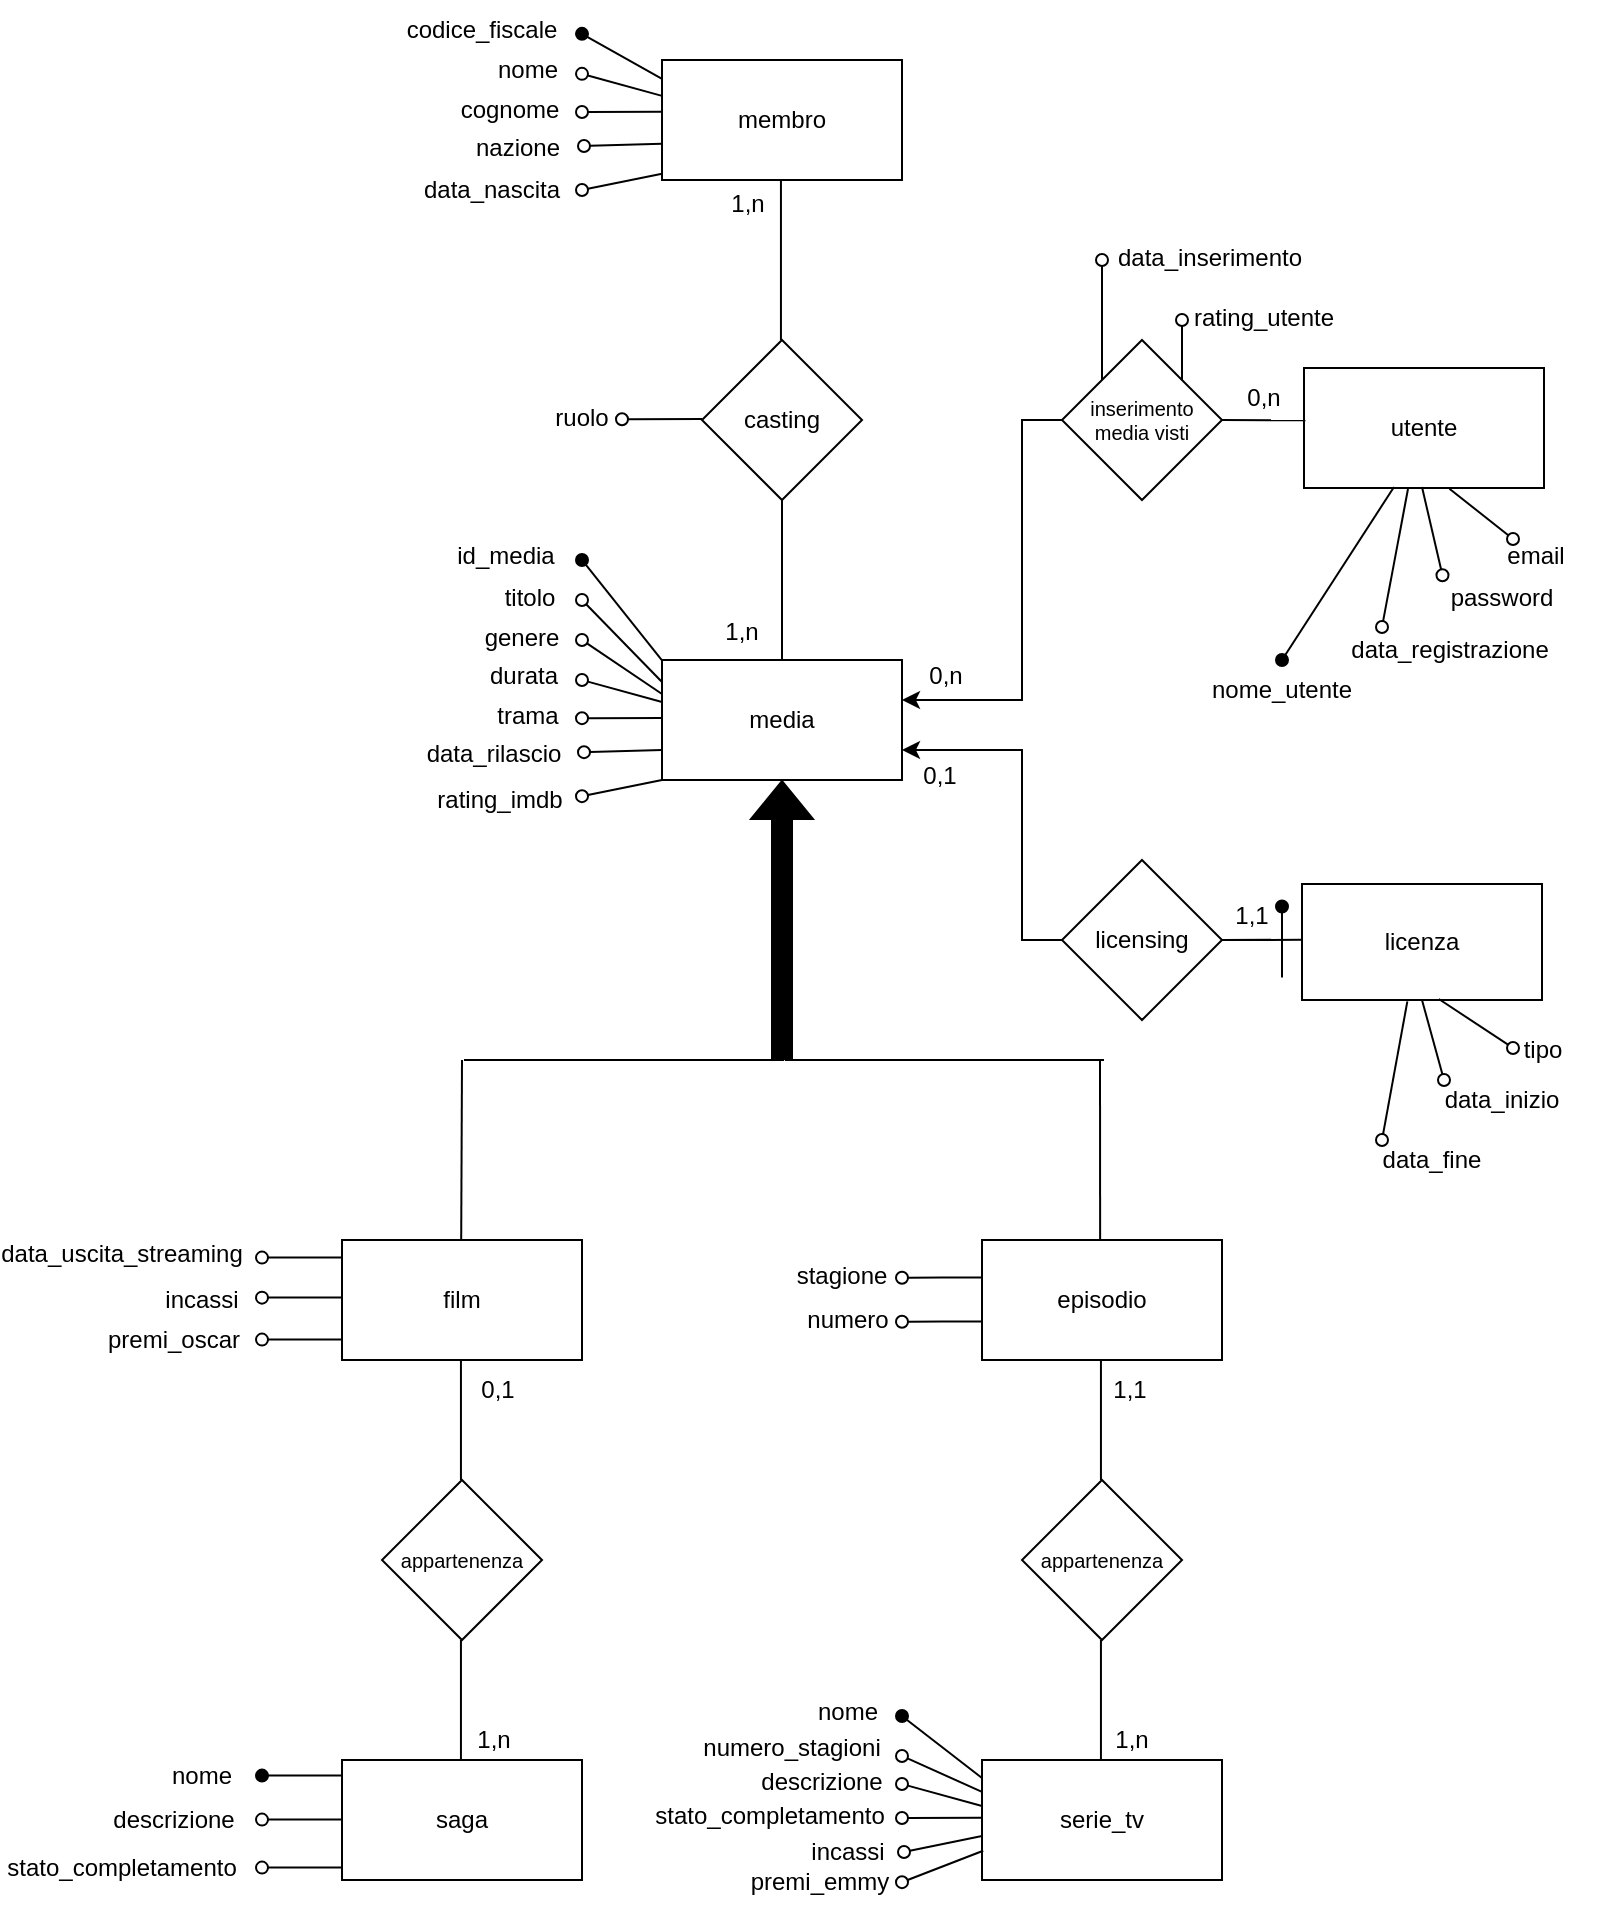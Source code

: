 <mxfile version="27.1.0">
  <diagram name="Page-1" id="vE6Pk_aVm6t82n-wlcTE">
    <mxGraphModel dx="1018" dy="609" grid="1" gridSize="10" guides="1" tooltips="1" connect="1" arrows="1" fold="1" page="1" pageScale="1" pageWidth="827" pageHeight="1169" math="0" shadow="0">
      <root>
        <mxCell id="0" />
        <mxCell id="1" parent="0" />
        <mxCell id="9Uc9kh_EMYb7eTTgJk2r-1" value="media" style="rounded=0;whiteSpace=wrap;html=1;" parent="1" vertex="1">
          <mxGeometry x="343" y="390" width="120" height="60" as="geometry" />
        </mxCell>
        <mxCell id="9Uc9kh_EMYb7eTTgJk2r-2" value="film" style="rounded=0;whiteSpace=wrap;html=1;" parent="1" vertex="1">
          <mxGeometry x="183" y="680" width="120" height="60" as="geometry" />
        </mxCell>
        <mxCell id="9Uc9kh_EMYb7eTTgJk2r-3" value="episodio" style="rounded=0;whiteSpace=wrap;html=1;" parent="1" vertex="1">
          <mxGeometry x="503" y="680" width="120" height="60" as="geometry" />
        </mxCell>
        <mxCell id="9Uc9kh_EMYb7eTTgJk2r-4" value="membro" style="rounded=0;whiteSpace=wrap;html=1;" parent="1" vertex="1">
          <mxGeometry x="343" y="90" width="120" height="60" as="geometry" />
        </mxCell>
        <mxCell id="9Uc9kh_EMYb7eTTgJk2r-5" value="licenza" style="rounded=0;whiteSpace=wrap;html=1;" parent="1" vertex="1">
          <mxGeometry x="663" y="502" width="120" height="58" as="geometry" />
        </mxCell>
        <mxCell id="9Uc9kh_EMYb7eTTgJk2r-6" value="" style="shape=flexArrow;endArrow=classic;html=1;rounded=0;fillColor=light-dark(#000000,#FFFFFF);gradientColor=none;fillStyle=solid;" parent="1" edge="1">
          <mxGeometry width="50" height="50" relative="1" as="geometry">
            <mxPoint x="403" y="590" as="sourcePoint" />
            <mxPoint x="403" y="450" as="targetPoint" />
          </mxGeometry>
        </mxCell>
        <mxCell id="9Uc9kh_EMYb7eTTgJk2r-142" style="edgeStyle=orthogonalEdgeStyle;rounded=0;orthogonalLoop=1;jettySize=auto;html=1;entryX=1;entryY=0.75;entryDx=0;entryDy=0;" parent="1" source="9Uc9kh_EMYb7eTTgJk2r-7" target="9Uc9kh_EMYb7eTTgJk2r-1" edge="1">
          <mxGeometry relative="1" as="geometry">
            <Array as="points">
              <mxPoint x="523" y="530" />
              <mxPoint x="523" y="435" />
            </Array>
          </mxGeometry>
        </mxCell>
        <mxCell id="9Uc9kh_EMYb7eTTgJk2r-7" value="licensing" style="rhombus;whiteSpace=wrap;html=1;" parent="1" vertex="1">
          <mxGeometry x="543" y="490" width="80" height="80" as="geometry" />
        </mxCell>
        <mxCell id="9Uc9kh_EMYb7eTTgJk2r-8" value="casting" style="rhombus;whiteSpace=wrap;html=1;" parent="1" vertex="1">
          <mxGeometry x="363" y="230" width="80" height="80" as="geometry" />
        </mxCell>
        <mxCell id="9Uc9kh_EMYb7eTTgJk2r-10" value="appartenenza" style="rhombus;whiteSpace=wrap;html=1;fontSize=10;" parent="1" vertex="1">
          <mxGeometry x="523" y="800" width="80" height="80" as="geometry" />
        </mxCell>
        <mxCell id="9Uc9kh_EMYb7eTTgJk2r-11" value="serie_tv" style="rounded=0;whiteSpace=wrap;html=1;" parent="1" vertex="1">
          <mxGeometry x="503" y="940" width="120" height="60" as="geometry" />
        </mxCell>
        <mxCell id="9Uc9kh_EMYb7eTTgJk2r-12" value="saga" style="rounded=0;whiteSpace=wrap;html=1;" parent="1" vertex="1">
          <mxGeometry x="183" y="940" width="120" height="60" as="geometry" />
        </mxCell>
        <mxCell id="9Uc9kh_EMYb7eTTgJk2r-13" value="" style="endArrow=none;html=1;rounded=0;" parent="1" edge="1">
          <mxGeometry width="50" height="50" relative="1" as="geometry">
            <mxPoint x="242.6" y="680" as="sourcePoint" />
            <mxPoint x="243" y="590" as="targetPoint" />
          </mxGeometry>
        </mxCell>
        <mxCell id="9Uc9kh_EMYb7eTTgJk2r-14" value="" style="endArrow=none;html=1;rounded=0;" parent="1" edge="1">
          <mxGeometry width="50" height="50" relative="1" as="geometry">
            <mxPoint x="562.07" y="680" as="sourcePoint" />
            <mxPoint x="562" y="590" as="targetPoint" />
          </mxGeometry>
        </mxCell>
        <mxCell id="9Uc9kh_EMYb7eTTgJk2r-15" value="" style="endArrow=none;html=1;rounded=0;" parent="1" edge="1">
          <mxGeometry width="50" height="50" relative="1" as="geometry">
            <mxPoint x="244" y="590" as="sourcePoint" />
            <mxPoint x="404" y="590" as="targetPoint" />
          </mxGeometry>
        </mxCell>
        <mxCell id="9Uc9kh_EMYb7eTTgJk2r-16" value="" style="endArrow=none;html=1;rounded=0;" parent="1" edge="1">
          <mxGeometry width="50" height="50" relative="1" as="geometry">
            <mxPoint x="404.4" y="590" as="sourcePoint" />
            <mxPoint x="564" y="590" as="targetPoint" />
          </mxGeometry>
        </mxCell>
        <mxCell id="9Uc9kh_EMYb7eTTgJk2r-17" value="" style="endArrow=none;html=1;rounded=0;entryX=0.5;entryY=1;entryDx=0;entryDy=0;" parent="1" target="9Uc9kh_EMYb7eTTgJk2r-8" edge="1">
          <mxGeometry width="50" height="50" relative="1" as="geometry">
            <mxPoint x="403" y="390" as="sourcePoint" />
            <mxPoint x="453" y="340" as="targetPoint" />
          </mxGeometry>
        </mxCell>
        <mxCell id="9Uc9kh_EMYb7eTTgJk2r-18" value="" style="endArrow=none;html=1;rounded=0;entryX=0.5;entryY=1;entryDx=0;entryDy=0;" parent="1" edge="1">
          <mxGeometry width="50" height="50" relative="1" as="geometry">
            <mxPoint x="402.47" y="230" as="sourcePoint" />
            <mxPoint x="402.47" y="150" as="targetPoint" />
          </mxGeometry>
        </mxCell>
        <mxCell id="9Uc9kh_EMYb7eTTgJk2r-20" value="" style="endArrow=none;html=1;rounded=0;entryX=0;entryY=0.481;entryDx=0;entryDy=0;entryPerimeter=0;exitX=1;exitY=0.5;exitDx=0;exitDy=0;" parent="1" source="9Uc9kh_EMYb7eTTgJk2r-7" target="9Uc9kh_EMYb7eTTgJk2r-5" edge="1">
          <mxGeometry width="50" height="50" relative="1" as="geometry">
            <mxPoint x="626" y="531.47" as="sourcePoint" />
            <mxPoint x="706" y="532" as="targetPoint" />
          </mxGeometry>
        </mxCell>
        <mxCell id="9Uc9kh_EMYb7eTTgJk2r-21" value="" style="endArrow=none;html=1;rounded=0;" parent="1" edge="1">
          <mxGeometry width="50" height="50" relative="1" as="geometry">
            <mxPoint x="562.47" y="800" as="sourcePoint" />
            <mxPoint x="562.47" y="740" as="targetPoint" />
          </mxGeometry>
        </mxCell>
        <mxCell id="9Uc9kh_EMYb7eTTgJk2r-22" value="" style="endArrow=none;html=1;rounded=0;" parent="1" edge="1">
          <mxGeometry width="50" height="50" relative="1" as="geometry">
            <mxPoint x="562.47" y="940" as="sourcePoint" />
            <mxPoint x="562.47" y="880" as="targetPoint" />
          </mxGeometry>
        </mxCell>
        <mxCell id="9Uc9kh_EMYb7eTTgJk2r-23" value="appartenenza" style="rhombus;whiteSpace=wrap;html=1;fontSize=10;" parent="1" vertex="1">
          <mxGeometry x="203" y="800" width="80" height="80" as="geometry" />
        </mxCell>
        <mxCell id="9Uc9kh_EMYb7eTTgJk2r-24" value="" style="endArrow=none;html=1;rounded=0;" parent="1" edge="1">
          <mxGeometry width="50" height="50" relative="1" as="geometry">
            <mxPoint x="242.47" y="800" as="sourcePoint" />
            <mxPoint x="242.47" y="740" as="targetPoint" />
          </mxGeometry>
        </mxCell>
        <mxCell id="9Uc9kh_EMYb7eTTgJk2r-25" value="" style="endArrow=none;html=1;rounded=0;" parent="1" edge="1">
          <mxGeometry width="50" height="50" relative="1" as="geometry">
            <mxPoint x="242.47" y="940" as="sourcePoint" />
            <mxPoint x="242.47" y="880" as="targetPoint" />
          </mxGeometry>
        </mxCell>
        <mxCell id="9Uc9kh_EMYb7eTTgJk2r-26" value="0,1" style="text;html=1;align=center;verticalAlign=middle;whiteSpace=wrap;rounded=0;" parent="1" vertex="1">
          <mxGeometry x="231" y="740" width="60" height="30" as="geometry" />
        </mxCell>
        <mxCell id="9Uc9kh_EMYb7eTTgJk2r-27" value="1,n" style="text;html=1;align=center;verticalAlign=middle;whiteSpace=wrap;rounded=0;" parent="1" vertex="1">
          <mxGeometry x="229" y="915" width="60" height="30" as="geometry" />
        </mxCell>
        <mxCell id="9Uc9kh_EMYb7eTTgJk2r-28" value="1,n" style="text;html=1;align=center;verticalAlign=middle;whiteSpace=wrap;rounded=0;" parent="1" vertex="1">
          <mxGeometry x="353" y="361" width="60" height="30" as="geometry" />
        </mxCell>
        <mxCell id="9Uc9kh_EMYb7eTTgJk2r-29" value="1,n" style="text;html=1;align=center;verticalAlign=middle;whiteSpace=wrap;rounded=0;" parent="1" vertex="1">
          <mxGeometry x="356" y="147" width="60" height="30" as="geometry" />
        </mxCell>
        <mxCell id="9Uc9kh_EMYb7eTTgJk2r-30" value="0,1" style="text;html=1;align=center;verticalAlign=middle;whiteSpace=wrap;rounded=0;" parent="1" vertex="1">
          <mxGeometry x="452" y="433" width="60" height="30" as="geometry" />
        </mxCell>
        <mxCell id="9Uc9kh_EMYb7eTTgJk2r-32" value="1,1" style="text;html=1;align=center;verticalAlign=middle;whiteSpace=wrap;rounded=0;" parent="1" vertex="1">
          <mxGeometry x="608" y="503" width="60" height="30" as="geometry" />
        </mxCell>
        <mxCell id="9Uc9kh_EMYb7eTTgJk2r-33" value="1,1" style="text;html=1;align=center;verticalAlign=middle;whiteSpace=wrap;rounded=0;" parent="1" vertex="1">
          <mxGeometry x="547" y="740" width="60" height="30" as="geometry" />
        </mxCell>
        <mxCell id="9Uc9kh_EMYb7eTTgJk2r-34" value="1,n" style="text;html=1;align=center;verticalAlign=middle;whiteSpace=wrap;rounded=0;" parent="1" vertex="1">
          <mxGeometry x="548" y="915" width="60" height="30" as="geometry" />
        </mxCell>
        <mxCell id="9Uc9kh_EMYb7eTTgJk2r-35" value="ruolo" style="text;html=1;align=center;verticalAlign=middle;whiteSpace=wrap;rounded=0;" parent="1" vertex="1">
          <mxGeometry x="273" y="254" width="60" height="30" as="geometry" />
        </mxCell>
        <mxCell id="9Uc9kh_EMYb7eTTgJk2r-36" value="codice_fiscale" style="text;html=1;align=center;verticalAlign=middle;whiteSpace=wrap;rounded=0;" parent="1" vertex="1">
          <mxGeometry x="223" y="60" width="60" height="30" as="geometry" />
        </mxCell>
        <mxCell id="9Uc9kh_EMYb7eTTgJk2r-37" value="nome" style="text;html=1;align=center;verticalAlign=middle;whiteSpace=wrap;rounded=0;" parent="1" vertex="1">
          <mxGeometry x="246" y="80" width="60" height="30" as="geometry" />
        </mxCell>
        <mxCell id="9Uc9kh_EMYb7eTTgJk2r-38" value="cognome" style="text;html=1;align=center;verticalAlign=middle;whiteSpace=wrap;rounded=0;" parent="1" vertex="1">
          <mxGeometry x="237" y="100" width="60" height="30" as="geometry" />
        </mxCell>
        <mxCell id="9Uc9kh_EMYb7eTTgJk2r-39" value="nazione" style="text;html=1;align=center;verticalAlign=middle;whiteSpace=wrap;rounded=0;" parent="1" vertex="1">
          <mxGeometry x="241" y="119" width="60" height="30" as="geometry" />
        </mxCell>
        <mxCell id="9Uc9kh_EMYb7eTTgJk2r-40" value="data_nascita" style="text;html=1;align=center;verticalAlign=middle;whiteSpace=wrap;rounded=0;" parent="1" vertex="1">
          <mxGeometry x="218" y="140" width="80" height="30" as="geometry" />
        </mxCell>
        <mxCell id="9Uc9kh_EMYb7eTTgJk2r-41" value="id_media" style="text;html=1;align=center;verticalAlign=middle;whiteSpace=wrap;rounded=0;" parent="1" vertex="1">
          <mxGeometry x="235" y="323" width="60" height="30" as="geometry" />
        </mxCell>
        <mxCell id="9Uc9kh_EMYb7eTTgJk2r-43" value="titolo" style="text;html=1;align=center;verticalAlign=middle;whiteSpace=wrap;rounded=0;" parent="1" vertex="1">
          <mxGeometry x="247" y="344" width="60" height="30" as="geometry" />
        </mxCell>
        <mxCell id="9Uc9kh_EMYb7eTTgJk2r-44" value="durata" style="text;html=1;align=center;verticalAlign=middle;whiteSpace=wrap;rounded=0;" parent="1" vertex="1">
          <mxGeometry x="244" y="383" width="60" height="30" as="geometry" />
        </mxCell>
        <mxCell id="9Uc9kh_EMYb7eTTgJk2r-45" value="genere" style="text;html=1;align=center;verticalAlign=middle;whiteSpace=wrap;rounded=0;" parent="1" vertex="1">
          <mxGeometry x="243" y="364" width="60" height="30" as="geometry" />
        </mxCell>
        <mxCell id="9Uc9kh_EMYb7eTTgJk2r-46" value="rating_imdb" style="text;html=1;align=center;verticalAlign=middle;whiteSpace=wrap;rounded=0;" parent="1" vertex="1">
          <mxGeometry x="232" y="445" width="60" height="30" as="geometry" />
        </mxCell>
        <mxCell id="9Uc9kh_EMYb7eTTgJk2r-48" value="tipo" style="text;html=1;align=center;verticalAlign=middle;whiteSpace=wrap;rounded=0;" parent="1" vertex="1">
          <mxGeometry x="759" y="570" width="49" height="30" as="geometry" />
        </mxCell>
        <mxCell id="9Uc9kh_EMYb7eTTgJk2r-49" value="data_inizio" style="text;html=1;align=center;verticalAlign=middle;whiteSpace=wrap;rounded=0;" parent="1" vertex="1">
          <mxGeometry x="733" y="597" width="60" height="25" as="geometry" />
        </mxCell>
        <mxCell id="9Uc9kh_EMYb7eTTgJk2r-50" value="data_fine" style="text;html=1;align=center;verticalAlign=middle;whiteSpace=wrap;rounded=0;" parent="1" vertex="1">
          <mxGeometry x="698" y="625" width="60" height="30" as="geometry" />
        </mxCell>
        <mxCell id="9Uc9kh_EMYb7eTTgJk2r-51" value="stagione" style="text;html=1;align=center;verticalAlign=middle;whiteSpace=wrap;rounded=0;" parent="1" vertex="1">
          <mxGeometry x="403" y="683" width="60" height="30" as="geometry" />
        </mxCell>
        <mxCell id="9Uc9kh_EMYb7eTTgJk2r-52" value="numero_stagioni" style="text;html=1;align=center;verticalAlign=middle;whiteSpace=wrap;rounded=0;" parent="1" vertex="1">
          <mxGeometry x="378" y="919" width="60" height="30" as="geometry" />
        </mxCell>
        <mxCell id="9Uc9kh_EMYb7eTTgJk2r-53" value="nome" style="text;html=1;align=center;verticalAlign=middle;whiteSpace=wrap;rounded=0;" parent="1" vertex="1">
          <mxGeometry x="406" y="901" width="60" height="30" as="geometry" />
        </mxCell>
        <mxCell id="9Uc9kh_EMYb7eTTgJk2r-54" value="incassi" style="text;html=1;align=center;verticalAlign=middle;whiteSpace=wrap;rounded=0;" parent="1" vertex="1">
          <mxGeometry x="406" y="971" width="60" height="30" as="geometry" />
        </mxCell>
        <mxCell id="9Uc9kh_EMYb7eTTgJk2r-55" value="premi_emmy" style="text;html=1;align=center;verticalAlign=middle;whiteSpace=wrap;rounded=0;" parent="1" vertex="1">
          <mxGeometry x="392" y="986" width="60" height="30" as="geometry" />
        </mxCell>
        <mxCell id="9Uc9kh_EMYb7eTTgJk2r-56" value="incassi" style="text;html=1;align=center;verticalAlign=middle;whiteSpace=wrap;rounded=0;" parent="1" vertex="1">
          <mxGeometry x="83" y="695" width="60" height="30" as="geometry" />
        </mxCell>
        <mxCell id="9Uc9kh_EMYb7eTTgJk2r-57" value="premi_oscar" style="text;html=1;align=center;verticalAlign=middle;whiteSpace=wrap;rounded=0;" parent="1" vertex="1">
          <mxGeometry x="69" y="715" width="60" height="30" as="geometry" />
        </mxCell>
        <mxCell id="9Uc9kh_EMYb7eTTgJk2r-58" value="data_uscita_streaming" style="text;html=1;align=center;verticalAlign=middle;whiteSpace=wrap;rounded=0;" parent="1" vertex="1">
          <mxGeometry x="43" y="672" width="60" height="30" as="geometry" />
        </mxCell>
        <mxCell id="9Uc9kh_EMYb7eTTgJk2r-60" value="data_rilascio" style="text;html=1;align=center;verticalAlign=middle;whiteSpace=wrap;rounded=0;" parent="1" vertex="1">
          <mxGeometry x="229" y="422" width="60" height="30" as="geometry" />
        </mxCell>
        <mxCell id="9Uc9kh_EMYb7eTTgJk2r-61" value="nome" style="text;html=1;align=center;verticalAlign=middle;whiteSpace=wrap;rounded=0;" parent="1" vertex="1">
          <mxGeometry x="83" y="933" width="60" height="30" as="geometry" />
        </mxCell>
        <mxCell id="9Uc9kh_EMYb7eTTgJk2r-62" value="descrizione" style="text;html=1;align=center;verticalAlign=middle;whiteSpace=wrap;rounded=0;" parent="1" vertex="1">
          <mxGeometry x="69" y="955" width="60" height="30" as="geometry" />
        </mxCell>
        <mxCell id="9Uc9kh_EMYb7eTTgJk2r-63" value="stato_completamento" style="text;html=1;align=center;verticalAlign=middle;whiteSpace=wrap;rounded=0;" parent="1" vertex="1">
          <mxGeometry x="43" y="979" width="60" height="30" as="geometry" />
        </mxCell>
        <mxCell id="9Uc9kh_EMYb7eTTgJk2r-65" value="descrizione" style="text;html=1;align=center;verticalAlign=middle;whiteSpace=wrap;rounded=0;" parent="1" vertex="1">
          <mxGeometry x="393" y="936" width="60" height="30" as="geometry" />
        </mxCell>
        <mxCell id="9Uc9kh_EMYb7eTTgJk2r-66" value="stato_completamento" style="text;html=1;align=center;verticalAlign=middle;whiteSpace=wrap;rounded=0;" parent="1" vertex="1">
          <mxGeometry x="367" y="953" width="60" height="30" as="geometry" />
        </mxCell>
        <mxCell id="9Uc9kh_EMYb7eTTgJk2r-67" value="trama" style="text;html=1;align=center;verticalAlign=middle;whiteSpace=wrap;rounded=0;" parent="1" vertex="1">
          <mxGeometry x="246" y="403" width="60" height="30" as="geometry" />
        </mxCell>
        <mxCell id="9Uc9kh_EMYb7eTTgJk2r-68" value="numero" style="text;html=1;align=center;verticalAlign=middle;whiteSpace=wrap;rounded=0;" parent="1" vertex="1">
          <mxGeometry x="406" y="705" width="60" height="30" as="geometry" />
        </mxCell>
        <mxCell id="9Uc9kh_EMYb7eTTgJk2r-124" value="utente" style="rounded=0;whiteSpace=wrap;html=1;" parent="1" vertex="1">
          <mxGeometry x="664" y="244" width="120" height="60" as="geometry" />
        </mxCell>
        <mxCell id="9Uc9kh_EMYb7eTTgJk2r-127" value="&lt;div&gt;inserimento media visti&lt;/div&gt;" style="rhombus;whiteSpace=wrap;html=1;fontSize=10;" parent="1" vertex="1">
          <mxGeometry x="543" y="230" width="80" height="80" as="geometry" />
        </mxCell>
        <mxCell id="9Uc9kh_EMYb7eTTgJk2r-128" value="" style="endArrow=none;html=1;rounded=0;entryX=0.006;entryY=0.436;entryDx=0;entryDy=0;entryPerimeter=0;exitX=1;exitY=0.5;exitDx=0;exitDy=0;" parent="1" source="9Uc9kh_EMYb7eTTgJk2r-127" target="9Uc9kh_EMYb7eTTgJk2r-124" edge="1">
          <mxGeometry width="50" height="50" relative="1" as="geometry">
            <mxPoint x="626" y="269.66" as="sourcePoint" />
            <mxPoint x="701" y="270.19" as="targetPoint" />
          </mxGeometry>
        </mxCell>
        <mxCell id="9Uc9kh_EMYb7eTTgJk2r-133" value="data_inserimento" style="text;html=1;align=center;verticalAlign=middle;whiteSpace=wrap;rounded=0;" parent="1" vertex="1">
          <mxGeometry x="587" y="174" width="60" height="30" as="geometry" />
        </mxCell>
        <mxCell id="9Uc9kh_EMYb7eTTgJk2r-134" value="rating_utente" style="text;html=1;align=center;verticalAlign=middle;whiteSpace=wrap;rounded=0;" parent="1" vertex="1">
          <mxGeometry x="614" y="204" width="60" height="30" as="geometry" />
        </mxCell>
        <mxCell id="9Uc9kh_EMYb7eTTgJk2r-135" value="nome_utente" style="text;html=1;align=center;verticalAlign=middle;whiteSpace=wrap;rounded=0;" parent="1" vertex="1">
          <mxGeometry x="623" y="390" width="60" height="30" as="geometry" />
        </mxCell>
        <mxCell id="9Uc9kh_EMYb7eTTgJk2r-136" value="password" style="text;html=1;align=center;verticalAlign=middle;whiteSpace=wrap;rounded=0;" parent="1" vertex="1">
          <mxGeometry x="733" y="344" width="60" height="30" as="geometry" />
        </mxCell>
        <mxCell id="9Uc9kh_EMYb7eTTgJk2r-137" value="email" style="text;html=1;align=center;verticalAlign=middle;whiteSpace=wrap;rounded=0;" parent="1" vertex="1">
          <mxGeometry x="750" y="323" width="60" height="30" as="geometry" />
        </mxCell>
        <mxCell id="9Uc9kh_EMYb7eTTgJk2r-138" value="0,n" style="text;html=1;align=center;verticalAlign=middle;whiteSpace=wrap;rounded=0;" parent="1" vertex="1">
          <mxGeometry x="455" y="383" width="60" height="30" as="geometry" />
        </mxCell>
        <mxCell id="9Uc9kh_EMYb7eTTgJk2r-139" value="0,n" style="text;html=1;align=center;verticalAlign=middle;whiteSpace=wrap;rounded=0;" parent="1" vertex="1">
          <mxGeometry x="614" y="244" width="60" height="30" as="geometry" />
        </mxCell>
        <mxCell id="9Uc9kh_EMYb7eTTgJk2r-143" style="edgeStyle=orthogonalEdgeStyle;rounded=0;orthogonalLoop=1;jettySize=auto;html=1;entryX=1;entryY=0.333;entryDx=0;entryDy=0;entryPerimeter=0;" parent="1" source="9Uc9kh_EMYb7eTTgJk2r-127" target="9Uc9kh_EMYb7eTTgJk2r-1" edge="1">
          <mxGeometry relative="1" as="geometry">
            <Array as="points">
              <mxPoint x="523" y="270" />
              <mxPoint x="523" y="410" />
            </Array>
          </mxGeometry>
        </mxCell>
        <mxCell id="9Uc9kh_EMYb7eTTgJk2r-144" value="data_registrazione" style="text;html=1;align=center;verticalAlign=middle;whiteSpace=wrap;rounded=0;" parent="1" vertex="1">
          <mxGeometry x="707" y="370" width="60" height="30" as="geometry" />
        </mxCell>
        <mxCell id="9Uc9kh_EMYb7eTTgJk2r-145" style="edgeStyle=orthogonalEdgeStyle;rounded=0;orthogonalLoop=1;jettySize=auto;html=1;exitX=0;exitY=0.75;exitDx=0;exitDy=0;endArrow=oval;endFill=1;" parent="1" edge="1">
          <mxGeometry relative="1" as="geometry">
            <mxPoint x="143" y="947.793" as="targetPoint" />
            <mxPoint x="183" y="947.71" as="sourcePoint" />
            <Array as="points">
              <mxPoint x="163" y="948.71" />
            </Array>
          </mxGeometry>
        </mxCell>
        <mxCell id="9Uc9kh_EMYb7eTTgJk2r-146" style="edgeStyle=orthogonalEdgeStyle;rounded=0;orthogonalLoop=1;jettySize=auto;html=1;exitX=0;exitY=0.75;exitDx=0;exitDy=0;endArrow=oval;endFill=0;" parent="1" edge="1">
          <mxGeometry relative="1" as="geometry">
            <mxPoint x="143" y="708.823" as="targetPoint" />
            <mxPoint x="183" y="708.74" as="sourcePoint" />
            <Array as="points">
              <mxPoint x="163" y="709.74" />
            </Array>
          </mxGeometry>
        </mxCell>
        <mxCell id="9Uc9kh_EMYb7eTTgJk2r-147" style="edgeStyle=orthogonalEdgeStyle;rounded=0;orthogonalLoop=1;jettySize=auto;html=1;exitX=0;exitY=0.75;exitDx=0;exitDy=0;endArrow=oval;endFill=0;" parent="1" edge="1">
          <mxGeometry relative="1" as="geometry">
            <mxPoint x="143" y="993.793" as="targetPoint" />
            <mxPoint x="183" y="993.71" as="sourcePoint" />
            <Array as="points">
              <mxPoint x="163" y="994.71" />
            </Array>
          </mxGeometry>
        </mxCell>
        <mxCell id="9Uc9kh_EMYb7eTTgJk2r-148" style="edgeStyle=orthogonalEdgeStyle;rounded=0;orthogonalLoop=1;jettySize=auto;html=1;exitX=0;exitY=0.75;exitDx=0;exitDy=0;endArrow=oval;endFill=0;" parent="1" edge="1">
          <mxGeometry relative="1" as="geometry">
            <mxPoint x="143" y="969.793" as="targetPoint" />
            <mxPoint x="183" y="969.71" as="sourcePoint" />
            <Array as="points">
              <mxPoint x="163" y="970.71" />
            </Array>
          </mxGeometry>
        </mxCell>
        <mxCell id="9Uc9kh_EMYb7eTTgJk2r-149" style="edgeStyle=orthogonalEdgeStyle;rounded=0;orthogonalLoop=1;jettySize=auto;html=1;exitX=0;exitY=0.75;exitDx=0;exitDy=0;endArrow=oval;endFill=0;" parent="1" edge="1">
          <mxGeometry relative="1" as="geometry">
            <mxPoint x="143" y="688.793" as="targetPoint" />
            <mxPoint x="183" y="688.71" as="sourcePoint" />
            <Array as="points">
              <mxPoint x="163" y="689.71" />
            </Array>
          </mxGeometry>
        </mxCell>
        <mxCell id="9Uc9kh_EMYb7eTTgJk2r-152" style="edgeStyle=orthogonalEdgeStyle;rounded=0;orthogonalLoop=1;jettySize=auto;html=1;exitX=0;exitY=0.75;exitDx=0;exitDy=0;endArrow=oval;endFill=0;" parent="1" edge="1">
          <mxGeometry relative="1" as="geometry">
            <mxPoint x="143" y="729.793" as="targetPoint" />
            <mxPoint x="183" y="729.71" as="sourcePoint" />
            <Array as="points">
              <mxPoint x="163" y="730.71" />
            </Array>
          </mxGeometry>
        </mxCell>
        <mxCell id="9Uc9kh_EMYb7eTTgJk2r-156" style="rounded=0;orthogonalLoop=1;jettySize=auto;html=1;exitX=0;exitY=0.75;exitDx=0;exitDy=0;endArrow=oval;endFill=1;" parent="1" edge="1">
          <mxGeometry relative="1" as="geometry">
            <mxPoint x="303" y="340" as="targetPoint" />
            <mxPoint x="343" y="390.13" as="sourcePoint" />
          </mxGeometry>
        </mxCell>
        <mxCell id="9Uc9kh_EMYb7eTTgJk2r-157" style="rounded=0;orthogonalLoop=1;jettySize=auto;html=1;exitX=0;exitY=0.75;exitDx=0;exitDy=0;endArrow=oval;endFill=0;" parent="1" edge="1">
          <mxGeometry relative="1" as="geometry">
            <mxPoint x="303" y="380" as="targetPoint" />
            <mxPoint x="343" y="407" as="sourcePoint" />
          </mxGeometry>
        </mxCell>
        <mxCell id="9Uc9kh_EMYb7eTTgJk2r-158" style="rounded=0;orthogonalLoop=1;jettySize=auto;html=1;exitX=0;exitY=0.25;exitDx=0;exitDy=0;endArrow=oval;endFill=0;" parent="1" edge="1">
          <mxGeometry relative="1" as="geometry">
            <mxPoint x="303" y="360" as="targetPoint" />
            <mxPoint x="343" y="401" as="sourcePoint" />
          </mxGeometry>
        </mxCell>
        <mxCell id="9Uc9kh_EMYb7eTTgJk2r-160" style="rounded=0;orthogonalLoop=1;jettySize=auto;html=1;exitX=0;exitY=0.75;exitDx=0;exitDy=0;endArrow=oval;endFill=0;" parent="1" edge="1">
          <mxGeometry relative="1" as="geometry">
            <mxPoint x="303" y="419.083" as="targetPoint" />
            <mxPoint x="343" y="419" as="sourcePoint" />
          </mxGeometry>
        </mxCell>
        <mxCell id="9Uc9kh_EMYb7eTTgJk2r-161" style="rounded=0;orthogonalLoop=1;jettySize=auto;html=1;exitX=0;exitY=0.75;exitDx=0;exitDy=0;endArrow=oval;endFill=0;" parent="1" edge="1">
          <mxGeometry relative="1" as="geometry">
            <mxPoint x="303" y="400" as="targetPoint" />
            <mxPoint x="343" y="411" as="sourcePoint" />
          </mxGeometry>
        </mxCell>
        <mxCell id="9Uc9kh_EMYb7eTTgJk2r-162" style="rounded=0;orthogonalLoop=1;jettySize=auto;html=1;exitX=0;exitY=0.75;exitDx=0;exitDy=0;endArrow=oval;endFill=0;" parent="1" source="9Uc9kh_EMYb7eTTgJk2r-1" edge="1">
          <mxGeometry relative="1" as="geometry">
            <mxPoint x="304" y="436.083" as="targetPoint" />
            <mxPoint x="344" y="436" as="sourcePoint" />
          </mxGeometry>
        </mxCell>
        <mxCell id="9Uc9kh_EMYb7eTTgJk2r-163" style="rounded=0;orthogonalLoop=1;jettySize=auto;html=1;exitX=0;exitY=1;exitDx=0;exitDy=0;endArrow=oval;endFill=0;" parent="1" source="9Uc9kh_EMYb7eTTgJk2r-1" edge="1">
          <mxGeometry relative="1" as="geometry">
            <mxPoint x="303" y="458.083" as="targetPoint" />
            <mxPoint x="343" y="458" as="sourcePoint" />
          </mxGeometry>
        </mxCell>
        <mxCell id="9Uc9kh_EMYb7eTTgJk2r-165" style="rounded=0;orthogonalLoop=1;jettySize=auto;html=1;exitX=0;exitY=0.75;exitDx=0;exitDy=0;endArrow=oval;endFill=0;" parent="1" edge="1">
          <mxGeometry relative="1" as="geometry">
            <mxPoint x="323" y="269.633" as="targetPoint" />
            <mxPoint x="363" y="269.55" as="sourcePoint" />
          </mxGeometry>
        </mxCell>
        <mxCell id="9Uc9kh_EMYb7eTTgJk2r-168" style="rounded=0;orthogonalLoop=1;jettySize=auto;html=1;exitX=0.002;exitY=0.159;exitDx=0;exitDy=0;endArrow=oval;endFill=1;exitPerimeter=0;" parent="1" source="9Uc9kh_EMYb7eTTgJk2r-4" edge="1">
          <mxGeometry relative="1" as="geometry">
            <mxPoint x="303" y="76.92" as="targetPoint" />
            <mxPoint x="343" y="103.92" as="sourcePoint" />
          </mxGeometry>
        </mxCell>
        <mxCell id="9Uc9kh_EMYb7eTTgJk2r-170" style="rounded=0;orthogonalLoop=1;jettySize=auto;html=1;exitX=0;exitY=0.75;exitDx=0;exitDy=0;endArrow=oval;endFill=0;" parent="1" edge="1">
          <mxGeometry relative="1" as="geometry">
            <mxPoint x="303" y="116.003" as="targetPoint" />
            <mxPoint x="343" y="115.92" as="sourcePoint" />
          </mxGeometry>
        </mxCell>
        <mxCell id="9Uc9kh_EMYb7eTTgJk2r-171" style="rounded=0;orthogonalLoop=1;jettySize=auto;html=1;exitX=0;exitY=0.75;exitDx=0;exitDy=0;endArrow=oval;endFill=0;" parent="1" edge="1">
          <mxGeometry relative="1" as="geometry">
            <mxPoint x="303" y="96.92" as="targetPoint" />
            <mxPoint x="343" y="107.92" as="sourcePoint" />
          </mxGeometry>
        </mxCell>
        <mxCell id="9Uc9kh_EMYb7eTTgJk2r-172" style="rounded=0;orthogonalLoop=1;jettySize=auto;html=1;exitX=0;exitY=0.75;exitDx=0;exitDy=0;endArrow=oval;endFill=0;" parent="1" edge="1">
          <mxGeometry relative="1" as="geometry">
            <mxPoint x="304" y="133.003" as="targetPoint" />
            <mxPoint x="343" y="131.92" as="sourcePoint" />
          </mxGeometry>
        </mxCell>
        <mxCell id="9Uc9kh_EMYb7eTTgJk2r-173" style="rounded=0;orthogonalLoop=1;jettySize=auto;html=1;exitX=0;exitY=1;exitDx=0;exitDy=0;endArrow=oval;endFill=0;" parent="1" edge="1">
          <mxGeometry relative="1" as="geometry">
            <mxPoint x="303" y="155.003" as="targetPoint" />
            <mxPoint x="343" y="146.92" as="sourcePoint" />
          </mxGeometry>
        </mxCell>
        <mxCell id="9Uc9kh_EMYb7eTTgJk2r-179" style="rounded=0;orthogonalLoop=1;jettySize=auto;html=1;exitX=0.002;exitY=0.159;exitDx=0;exitDy=0;endArrow=oval;endFill=1;exitPerimeter=0;" parent="1" edge="1">
          <mxGeometry relative="1" as="geometry">
            <mxPoint x="463" y="918" as="targetPoint" />
            <mxPoint x="503" y="949" as="sourcePoint" />
          </mxGeometry>
        </mxCell>
        <mxCell id="9Uc9kh_EMYb7eTTgJk2r-180" style="rounded=0;orthogonalLoop=1;jettySize=auto;html=1;exitX=0;exitY=0.75;exitDx=0;exitDy=0;endArrow=oval;endFill=0;" parent="1" edge="1">
          <mxGeometry relative="1" as="geometry">
            <mxPoint x="463" y="969.003" as="targetPoint" />
            <mxPoint x="503" y="968.92" as="sourcePoint" />
          </mxGeometry>
        </mxCell>
        <mxCell id="9Uc9kh_EMYb7eTTgJk2r-181" style="rounded=0;orthogonalLoop=1;jettySize=auto;html=1;exitX=0;exitY=0.75;exitDx=0;exitDy=0;endArrow=oval;endFill=0;" parent="1" edge="1">
          <mxGeometry relative="1" as="geometry">
            <mxPoint x="463" y="938" as="targetPoint" />
            <mxPoint x="503" y="955.92" as="sourcePoint" />
          </mxGeometry>
        </mxCell>
        <mxCell id="9Uc9kh_EMYb7eTTgJk2r-182" style="rounded=0;orthogonalLoop=1;jettySize=auto;html=1;exitX=0;exitY=0.5;exitDx=0;exitDy=0;endArrow=oval;endFill=0;" parent="1" edge="1">
          <mxGeometry relative="1" as="geometry">
            <mxPoint x="464" y="986.003" as="targetPoint" />
            <mxPoint x="503" y="978" as="sourcePoint" />
          </mxGeometry>
        </mxCell>
        <mxCell id="9Uc9kh_EMYb7eTTgJk2r-183" style="rounded=0;orthogonalLoop=1;jettySize=auto;html=1;exitX=0.005;exitY=0.623;exitDx=0;exitDy=0;endArrow=oval;endFill=0;exitPerimeter=0;" parent="1" edge="1">
          <mxGeometry relative="1" as="geometry">
            <mxPoint x="463" y="1001.083" as="targetPoint" />
            <mxPoint x="503.6" y="985.38" as="sourcePoint" />
          </mxGeometry>
        </mxCell>
        <mxCell id="9Uc9kh_EMYb7eTTgJk2r-184" style="rounded=0;orthogonalLoop=1;jettySize=auto;html=1;exitX=0;exitY=0.25;exitDx=0;exitDy=0;endArrow=oval;endFill=0;" parent="1" edge="1">
          <mxGeometry relative="1" as="geometry">
            <mxPoint x="463" y="952" as="targetPoint" />
            <mxPoint x="503" y="963" as="sourcePoint" />
          </mxGeometry>
        </mxCell>
        <mxCell id="9Uc9kh_EMYb7eTTgJk2r-187" style="edgeStyle=orthogonalEdgeStyle;rounded=0;orthogonalLoop=1;jettySize=auto;html=1;exitX=0;exitY=0.75;exitDx=0;exitDy=0;endArrow=oval;endFill=0;" parent="1" edge="1">
          <mxGeometry relative="1" as="geometry">
            <mxPoint x="463" y="698.893" as="targetPoint" />
            <mxPoint x="503" y="698.81" as="sourcePoint" />
            <Array as="points">
              <mxPoint x="483" y="699.81" />
            </Array>
          </mxGeometry>
        </mxCell>
        <mxCell id="9Uc9kh_EMYb7eTTgJk2r-188" style="edgeStyle=orthogonalEdgeStyle;rounded=0;orthogonalLoop=1;jettySize=auto;html=1;exitX=0;exitY=0.75;exitDx=0;exitDy=0;endArrow=oval;endFill=0;" parent="1" edge="1">
          <mxGeometry relative="1" as="geometry">
            <mxPoint x="463" y="720.893" as="targetPoint" />
            <mxPoint x="503" y="720.81" as="sourcePoint" />
            <Array as="points">
              <mxPoint x="483" y="721.81" />
            </Array>
          </mxGeometry>
        </mxCell>
        <mxCell id="9Uc9kh_EMYb7eTTgJk2r-189" style="rounded=0;orthogonalLoop=1;jettySize=auto;html=1;endArrow=oval;endFill=0;" parent="1" edge="1">
          <mxGeometry relative="1" as="geometry">
            <mxPoint x="563" y="190" as="targetPoint" />
            <mxPoint x="563" y="250" as="sourcePoint" />
          </mxGeometry>
        </mxCell>
        <mxCell id="9Uc9kh_EMYb7eTTgJk2r-190" style="rounded=0;orthogonalLoop=1;jettySize=auto;html=1;endArrow=oval;endFill=0;" parent="1" edge="1">
          <mxGeometry relative="1" as="geometry">
            <mxPoint x="603" y="220" as="targetPoint" />
            <mxPoint x="603" y="250" as="sourcePoint" />
          </mxGeometry>
        </mxCell>
        <mxCell id="9Uc9kh_EMYb7eTTgJk2r-196" style="rounded=0;orthogonalLoop=1;jettySize=auto;html=1;endArrow=oval;endFill=1;entryX=0;entryY=0.75;entryDx=0;entryDy=0;" parent="1" edge="1">
          <mxGeometry relative="1" as="geometry">
            <mxPoint x="653" y="513.25" as="targetPoint" />
            <mxPoint x="653" y="548.75" as="sourcePoint" />
          </mxGeometry>
        </mxCell>
        <mxCell id="9Uc9kh_EMYb7eTTgJk2r-197" style="rounded=0;orthogonalLoop=1;jettySize=auto;html=1;exitX=0.57;exitY=0.991;exitDx=0;exitDy=0;endArrow=oval;endFill=0;exitPerimeter=0;" parent="1" source="9Uc9kh_EMYb7eTTgJk2r-5" edge="1">
          <mxGeometry relative="1" as="geometry">
            <mxPoint x="768.5" y="584" as="targetPoint" />
            <mxPoint x="728.5" y="584.083" as="sourcePoint" />
          </mxGeometry>
        </mxCell>
        <mxCell id="9Uc9kh_EMYb7eTTgJk2r-198" style="rounded=0;orthogonalLoop=1;jettySize=auto;html=1;exitX=0.5;exitY=1;exitDx=0;exitDy=0;endArrow=oval;endFill=0;" parent="1" source="9Uc9kh_EMYb7eTTgJk2r-5" edge="1">
          <mxGeometry relative="1" as="geometry">
            <mxPoint x="734" y="600" as="targetPoint" />
            <mxPoint x="669.5" y="602.92" as="sourcePoint" />
          </mxGeometry>
        </mxCell>
        <mxCell id="9Uc9kh_EMYb7eTTgJk2r-199" style="rounded=0;orthogonalLoop=1;jettySize=auto;html=1;exitX=0.439;exitY=1.012;exitDx=0;exitDy=0;endArrow=oval;endFill=0;exitPerimeter=0;" parent="1" source="9Uc9kh_EMYb7eTTgJk2r-5" edge="1">
          <mxGeometry relative="1" as="geometry">
            <mxPoint x="703" y="630" as="targetPoint" />
            <mxPoint x="663" y="584.5" as="sourcePoint" />
          </mxGeometry>
        </mxCell>
        <mxCell id="9Uc9kh_EMYb7eTTgJk2r-234" style="rounded=0;orthogonalLoop=1;jettySize=auto;html=1;exitX=0.606;exitY=1.006;exitDx=0;exitDy=0;endArrow=oval;endFill=0;exitPerimeter=0;" parent="1" source="9Uc9kh_EMYb7eTTgJk2r-124" edge="1">
          <mxGeometry relative="1" as="geometry">
            <mxPoint x="768.5" y="329.5" as="targetPoint" />
            <mxPoint x="731" y="304.5" as="sourcePoint" />
          </mxGeometry>
        </mxCell>
        <mxCell id="9Uc9kh_EMYb7eTTgJk2r-235" style="rounded=0;orthogonalLoop=1;jettySize=auto;html=1;exitX=0.5;exitY=1;exitDx=0;exitDy=0;endArrow=oval;endFill=0;entryX=0.004;entryY=0.121;entryDx=0;entryDy=0;entryPerimeter=0;" parent="1" target="9Uc9kh_EMYb7eTTgJk2r-136" edge="1">
          <mxGeometry relative="1" as="geometry">
            <mxPoint x="734" y="343.5" as="targetPoint" />
            <mxPoint x="723" y="303.5" as="sourcePoint" />
          </mxGeometry>
        </mxCell>
        <mxCell id="9Uc9kh_EMYb7eTTgJk2r-236" style="rounded=0;orthogonalLoop=1;jettySize=auto;html=1;exitX=0.439;exitY=1.012;exitDx=0;exitDy=0;endArrow=oval;endFill=0;exitPerimeter=0;" parent="1" edge="1">
          <mxGeometry relative="1" as="geometry">
            <mxPoint x="703" y="373.5" as="targetPoint" />
            <mxPoint x="716" y="304.5" as="sourcePoint" />
          </mxGeometry>
        </mxCell>
        <mxCell id="9Uc9kh_EMYb7eTTgJk2r-237" style="rounded=0;orthogonalLoop=1;jettySize=auto;html=1;exitX=0.384;exitY=1.002;exitDx=0;exitDy=0;endArrow=oval;endFill=1;exitPerimeter=0;entryX=0.5;entryY=0;entryDx=0;entryDy=0;" parent="1" target="9Uc9kh_EMYb7eTTgJk2r-135" edge="1">
          <mxGeometry relative="1" as="geometry">
            <mxPoint x="664" y="385.5" as="targetPoint" />
            <mxPoint x="709" y="303.5" as="sourcePoint" />
          </mxGeometry>
        </mxCell>
      </root>
    </mxGraphModel>
  </diagram>
</mxfile>
